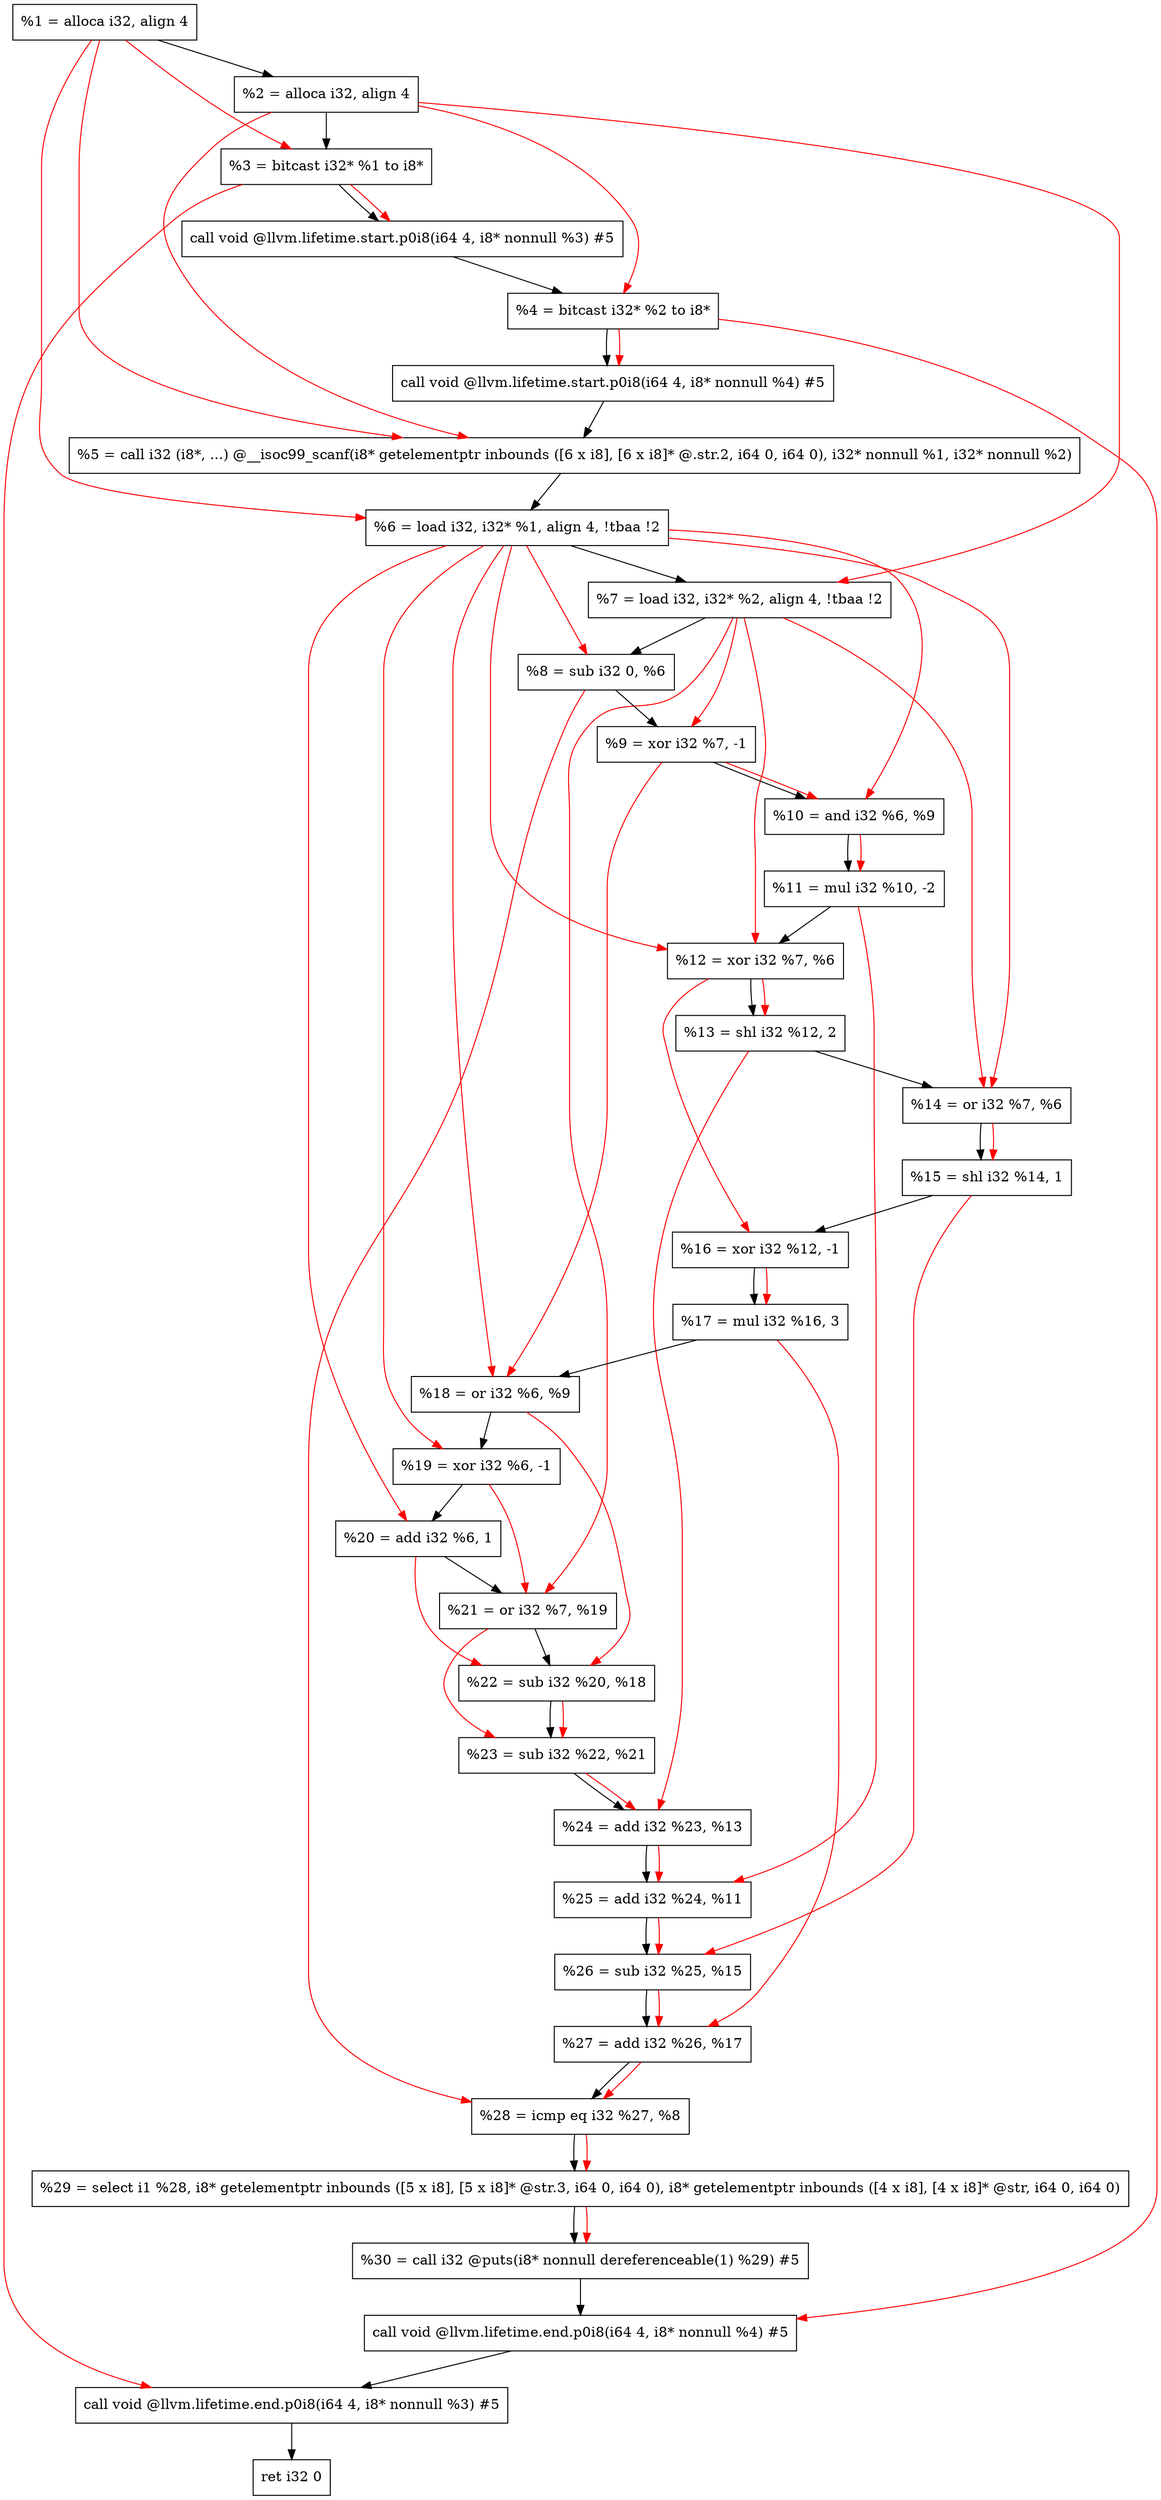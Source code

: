 digraph "DFG for'main' function" {
	Node0x790b78[shape=record, label="  %1 = alloca i32, align 4"];
	Node0x790bf8[shape=record, label="  %2 = alloca i32, align 4"];
	Node0x790c88[shape=record, label="  %3 = bitcast i32* %1 to i8*"];
	Node0x7910e8[shape=record, label="  call void @llvm.lifetime.start.p0i8(i64 4, i8* nonnull %3) #5"];
	Node0x7911c8[shape=record, label="  %4 = bitcast i32* %2 to i8*"];
	Node0x7912e8[shape=record, label="  call void @llvm.lifetime.start.p0i8(i64 4, i8* nonnull %4) #5"];
	Node0x791520[shape=record, label="  %5 = call i32 (i8*, ...) @__isoc99_scanf(i8* getelementptr inbounds ([6 x i8], [6 x i8]* @.str.2, i64 0, i64 0), i32* nonnull %1, i32* nonnull %2)"];
	Node0x7915d8[shape=record, label="  %6 = load i32, i32* %1, align 4, !tbaa !2"];
	Node0x792548[shape=record, label="  %7 = load i32, i32* %2, align 4, !tbaa !2"];
	Node0x792bd0[shape=record, label="  %8 = sub i32 0, %6"];
	Node0x792c40[shape=record, label="  %9 = xor i32 %7, -1"];
	Node0x792cb0[shape=record, label="  %10 = and i32 %6, %9"];
	Node0x792d20[shape=record, label="  %11 = mul i32 %10, -2"];
	Node0x792d90[shape=record, label="  %12 = xor i32 %7, %6"];
	Node0x792e00[shape=record, label="  %13 = shl i32 %12, 2"];
	Node0x792e70[shape=record, label="  %14 = or i32 %7, %6"];
	Node0x792ee0[shape=record, label="  %15 = shl i32 %14, 1"];
	Node0x792f50[shape=record, label="  %16 = xor i32 %12, -1"];
	Node0x792fc0[shape=record, label="  %17 = mul i32 %16, 3"];
	Node0x793030[shape=record, label="  %18 = or i32 %6, %9"];
	Node0x7930a0[shape=record, label="  %19 = xor i32 %6, -1"];
	Node0x793110[shape=record, label="  %20 = add i32 %6, 1"];
	Node0x793180[shape=record, label="  %21 = or i32 %7, %19"];
	Node0x7931f0[shape=record, label="  %22 = sub i32 %20, %18"];
	Node0x793260[shape=record, label="  %23 = sub i32 %22, %21"];
	Node0x7932d0[shape=record, label="  %24 = add i32 %23, %13"];
	Node0x793340[shape=record, label="  %25 = add i32 %24, %11"];
	Node0x7933b0[shape=record, label="  %26 = sub i32 %25, %15"];
	Node0x793420[shape=record, label="  %27 = add i32 %26, %17"];
	Node0x793490[shape=record, label="  %28 = icmp eq i32 %27, %8"];
	Node0x7319d8[shape=record, label="  %29 = select i1 %28, i8* getelementptr inbounds ([5 x i8], [5 x i8]* @str.3, i64 0, i64 0), i8* getelementptr inbounds ([4 x i8], [4 x i8]* @str, i64 0, i64 0)"];
	Node0x793520[shape=record, label="  %30 = call i32 @puts(i8* nonnull dereferenceable(1) %29) #5"];
	Node0x793778[shape=record, label="  call void @llvm.lifetime.end.p0i8(i64 4, i8* nonnull %4) #5"];
	Node0x7938d8[shape=record, label="  call void @llvm.lifetime.end.p0i8(i64 4, i8* nonnull %3) #5"];
	Node0x793998[shape=record, label="  ret i32 0"];
	Node0x790b78 -> Node0x790bf8;
	Node0x790bf8 -> Node0x790c88;
	Node0x790c88 -> Node0x7910e8;
	Node0x7910e8 -> Node0x7911c8;
	Node0x7911c8 -> Node0x7912e8;
	Node0x7912e8 -> Node0x791520;
	Node0x791520 -> Node0x7915d8;
	Node0x7915d8 -> Node0x792548;
	Node0x792548 -> Node0x792bd0;
	Node0x792bd0 -> Node0x792c40;
	Node0x792c40 -> Node0x792cb0;
	Node0x792cb0 -> Node0x792d20;
	Node0x792d20 -> Node0x792d90;
	Node0x792d90 -> Node0x792e00;
	Node0x792e00 -> Node0x792e70;
	Node0x792e70 -> Node0x792ee0;
	Node0x792ee0 -> Node0x792f50;
	Node0x792f50 -> Node0x792fc0;
	Node0x792fc0 -> Node0x793030;
	Node0x793030 -> Node0x7930a0;
	Node0x7930a0 -> Node0x793110;
	Node0x793110 -> Node0x793180;
	Node0x793180 -> Node0x7931f0;
	Node0x7931f0 -> Node0x793260;
	Node0x793260 -> Node0x7932d0;
	Node0x7932d0 -> Node0x793340;
	Node0x793340 -> Node0x7933b0;
	Node0x7933b0 -> Node0x793420;
	Node0x793420 -> Node0x793490;
	Node0x793490 -> Node0x7319d8;
	Node0x7319d8 -> Node0x793520;
	Node0x793520 -> Node0x793778;
	Node0x793778 -> Node0x7938d8;
	Node0x7938d8 -> Node0x793998;
edge [color=red]
	Node0x790b78 -> Node0x790c88;
	Node0x790c88 -> Node0x7910e8;
	Node0x790bf8 -> Node0x7911c8;
	Node0x7911c8 -> Node0x7912e8;
	Node0x790b78 -> Node0x791520;
	Node0x790bf8 -> Node0x791520;
	Node0x790b78 -> Node0x7915d8;
	Node0x790bf8 -> Node0x792548;
	Node0x7915d8 -> Node0x792bd0;
	Node0x792548 -> Node0x792c40;
	Node0x7915d8 -> Node0x792cb0;
	Node0x792c40 -> Node0x792cb0;
	Node0x792cb0 -> Node0x792d20;
	Node0x792548 -> Node0x792d90;
	Node0x7915d8 -> Node0x792d90;
	Node0x792d90 -> Node0x792e00;
	Node0x792548 -> Node0x792e70;
	Node0x7915d8 -> Node0x792e70;
	Node0x792e70 -> Node0x792ee0;
	Node0x792d90 -> Node0x792f50;
	Node0x792f50 -> Node0x792fc0;
	Node0x7915d8 -> Node0x793030;
	Node0x792c40 -> Node0x793030;
	Node0x7915d8 -> Node0x7930a0;
	Node0x7915d8 -> Node0x793110;
	Node0x792548 -> Node0x793180;
	Node0x7930a0 -> Node0x793180;
	Node0x793110 -> Node0x7931f0;
	Node0x793030 -> Node0x7931f0;
	Node0x7931f0 -> Node0x793260;
	Node0x793180 -> Node0x793260;
	Node0x793260 -> Node0x7932d0;
	Node0x792e00 -> Node0x7932d0;
	Node0x7932d0 -> Node0x793340;
	Node0x792d20 -> Node0x793340;
	Node0x793340 -> Node0x7933b0;
	Node0x792ee0 -> Node0x7933b0;
	Node0x7933b0 -> Node0x793420;
	Node0x792fc0 -> Node0x793420;
	Node0x793420 -> Node0x793490;
	Node0x792bd0 -> Node0x793490;
	Node0x793490 -> Node0x7319d8;
	Node0x7319d8 -> Node0x793520;
	Node0x7911c8 -> Node0x793778;
	Node0x790c88 -> Node0x7938d8;
}
